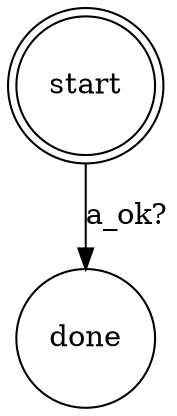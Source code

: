 digraph {
  "done" [ shape = circle ]; 
  "start" [ shape = doublecircle ]; 
  "start" -> "done" [ label = "a_ok?" ];
}
